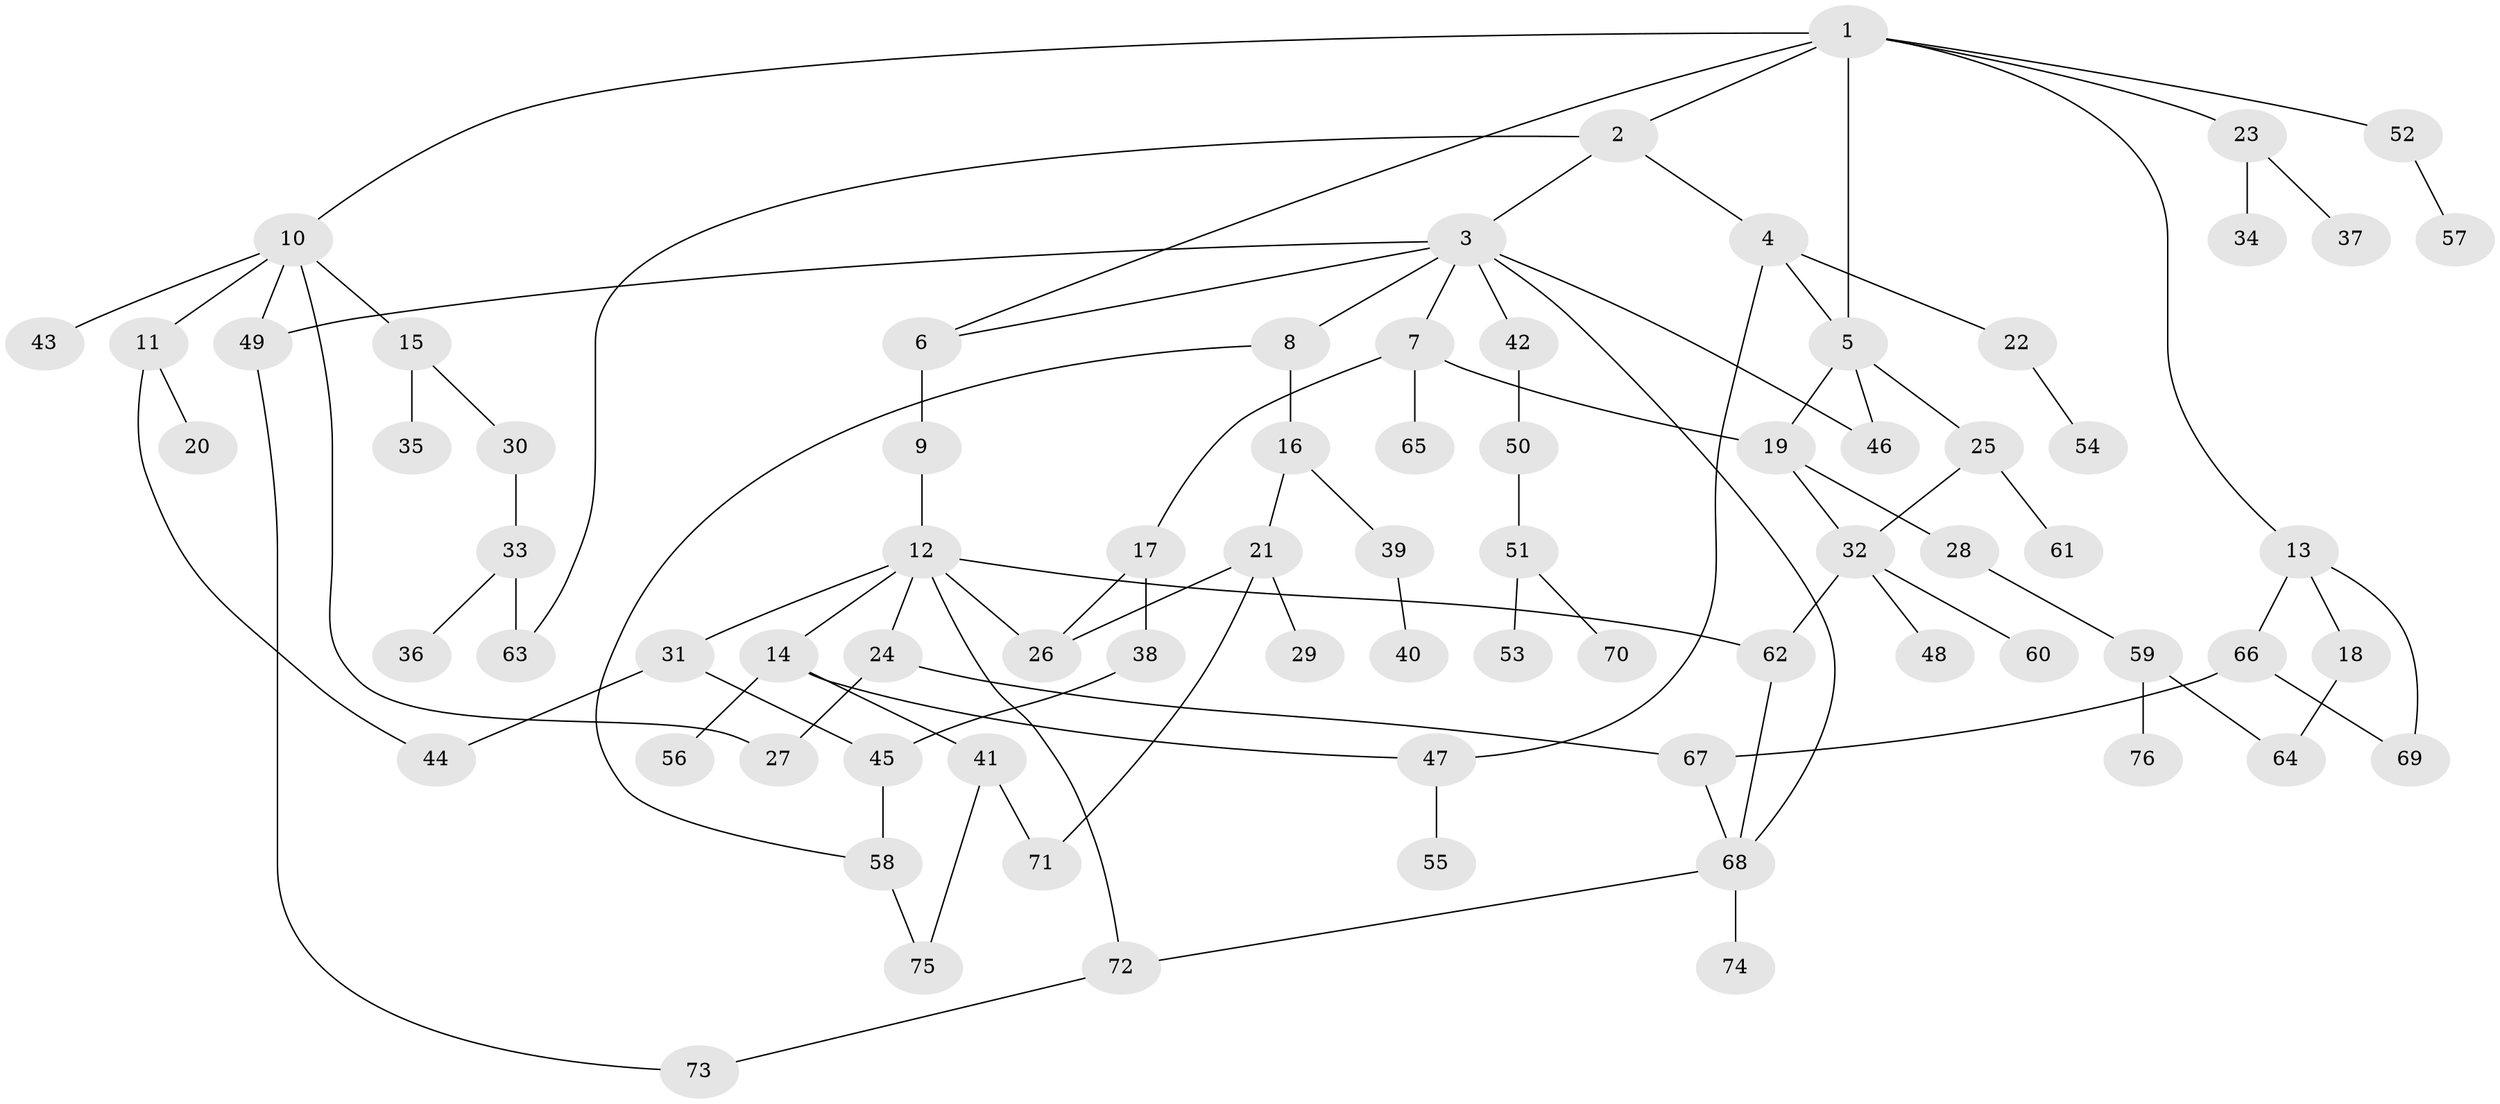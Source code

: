 // Generated by graph-tools (version 1.1) at 2025/13/03/09/25 04:13:38]
// undirected, 76 vertices, 99 edges
graph export_dot {
graph [start="1"]
  node [color=gray90,style=filled];
  1;
  2;
  3;
  4;
  5;
  6;
  7;
  8;
  9;
  10;
  11;
  12;
  13;
  14;
  15;
  16;
  17;
  18;
  19;
  20;
  21;
  22;
  23;
  24;
  25;
  26;
  27;
  28;
  29;
  30;
  31;
  32;
  33;
  34;
  35;
  36;
  37;
  38;
  39;
  40;
  41;
  42;
  43;
  44;
  45;
  46;
  47;
  48;
  49;
  50;
  51;
  52;
  53;
  54;
  55;
  56;
  57;
  58;
  59;
  60;
  61;
  62;
  63;
  64;
  65;
  66;
  67;
  68;
  69;
  70;
  71;
  72;
  73;
  74;
  75;
  76;
  1 -- 2;
  1 -- 6;
  1 -- 10;
  1 -- 13;
  1 -- 23;
  1 -- 52;
  1 -- 5;
  2 -- 3;
  2 -- 4;
  2 -- 63;
  3 -- 7;
  3 -- 8;
  3 -- 42;
  3 -- 46;
  3 -- 6;
  3 -- 68;
  3 -- 49;
  4 -- 5;
  4 -- 22;
  4 -- 47;
  5 -- 19;
  5 -- 25;
  5 -- 46;
  6 -- 9;
  7 -- 17;
  7 -- 65;
  7 -- 19;
  8 -- 16;
  8 -- 58;
  9 -- 12;
  10 -- 11;
  10 -- 15;
  10 -- 27;
  10 -- 43;
  10 -- 49;
  11 -- 20;
  11 -- 44;
  12 -- 14;
  12 -- 24;
  12 -- 31;
  12 -- 72;
  12 -- 62;
  12 -- 26;
  13 -- 18;
  13 -- 66;
  13 -- 69;
  14 -- 41;
  14 -- 56;
  14 -- 47;
  15 -- 30;
  15 -- 35;
  16 -- 21;
  16 -- 39;
  17 -- 38;
  17 -- 26;
  18 -- 64;
  19 -- 28;
  19 -- 32;
  21 -- 26;
  21 -- 29;
  21 -- 71;
  22 -- 54;
  23 -- 34;
  23 -- 37;
  24 -- 67;
  24 -- 27;
  25 -- 32;
  25 -- 61;
  28 -- 59;
  30 -- 33;
  31 -- 45;
  31 -- 44;
  32 -- 48;
  32 -- 60;
  32 -- 62;
  33 -- 36;
  33 -- 63;
  38 -- 45;
  39 -- 40;
  41 -- 71;
  41 -- 75;
  42 -- 50;
  45 -- 58;
  47 -- 55;
  49 -- 73;
  50 -- 51;
  51 -- 53;
  51 -- 70;
  52 -- 57;
  58 -- 75;
  59 -- 64;
  59 -- 76;
  62 -- 68;
  66 -- 69;
  66 -- 67;
  67 -- 68;
  68 -- 72;
  68 -- 74;
  72 -- 73;
}
